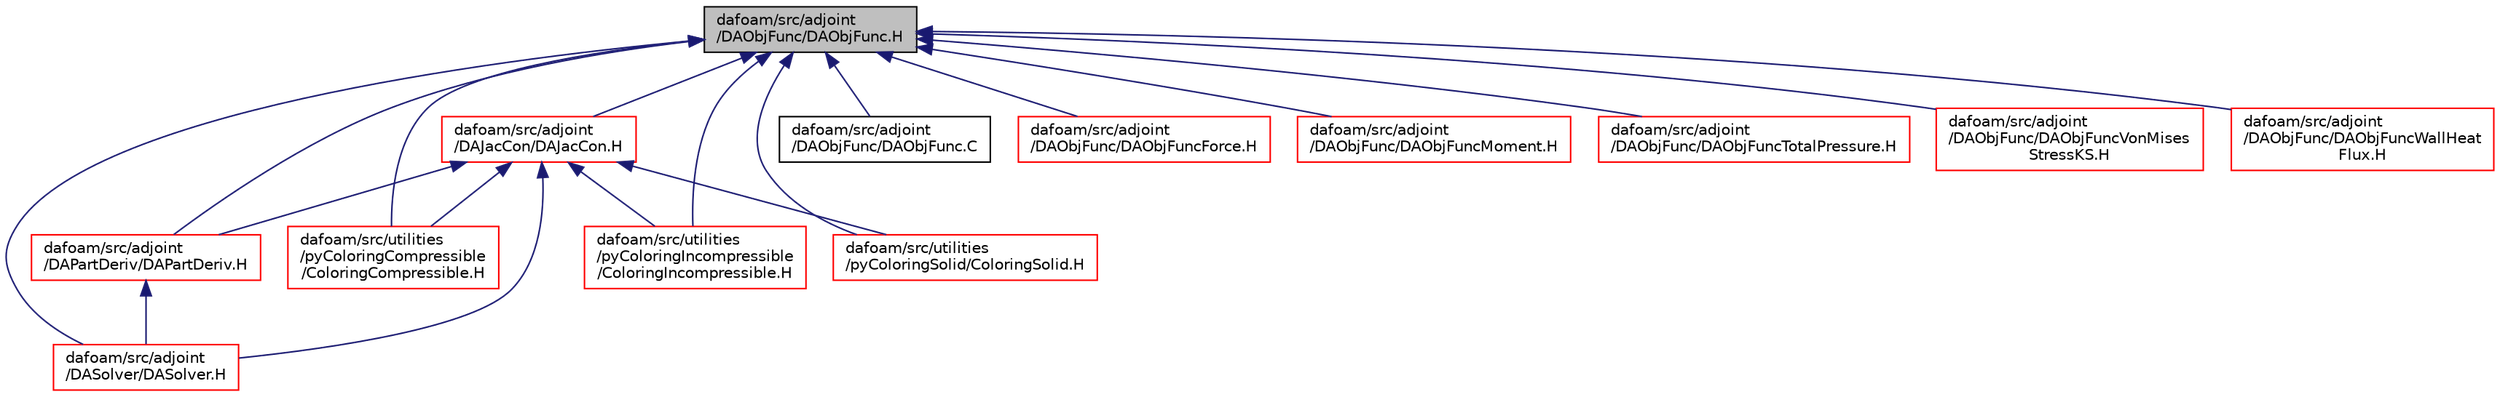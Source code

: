 digraph "dafoam/src/adjoint/DAObjFunc/DAObjFunc.H"
{
  bgcolor="transparent";
  edge [fontname="Helvetica",fontsize="10",labelfontname="Helvetica",labelfontsize="10"];
  node [fontname="Helvetica",fontsize="10",shape=record];
  Node32 [label="dafoam/src/adjoint\l/DAObjFunc/DAObjFunc.H",height=0.2,width=0.4,color="black", fillcolor="grey75", style="filled", fontcolor="black"];
  Node32 -> Node33 [dir="back",color="midnightblue",fontsize="10",style="solid",fontname="Helvetica"];
  Node33 [label="dafoam/src/adjoint\l/DAJacCon/DAJacCon.H",height=0.2,width=0.4,color="red",URL="$DAJacCon_8H.html"];
  Node33 -> Node41 [dir="back",color="midnightblue",fontsize="10",style="solid",fontname="Helvetica"];
  Node41 [label="dafoam/src/adjoint\l/DAPartDeriv/DAPartDeriv.H",height=0.2,width=0.4,color="red",URL="$DAPartDeriv_8H.html"];
  Node41 -> Node59 [dir="back",color="midnightblue",fontsize="10",style="solid",fontname="Helvetica"];
  Node59 [label="dafoam/src/adjoint\l/DASolver/DASolver.H",height=0.2,width=0.4,color="red",URL="$DASolver_8H.html"];
  Node33 -> Node59 [dir="back",color="midnightblue",fontsize="10",style="solid",fontname="Helvetica"];
  Node33 -> Node75 [dir="back",color="midnightblue",fontsize="10",style="solid",fontname="Helvetica"];
  Node75 [label="dafoam/src/utilities\l/pyColoringCompressible\l/ColoringCompressible.H",height=0.2,width=0.4,color="red",URL="$ColoringCompressible_8H.html"];
  Node33 -> Node77 [dir="back",color="midnightblue",fontsize="10",style="solid",fontname="Helvetica"];
  Node77 [label="dafoam/src/utilities\l/pyColoringIncompressible\l/ColoringIncompressible.H",height=0.2,width=0.4,color="red",URL="$ColoringIncompressible_8H.html"];
  Node33 -> Node79 [dir="back",color="midnightblue",fontsize="10",style="solid",fontname="Helvetica"];
  Node79 [label="dafoam/src/utilities\l/pyColoringSolid/ColoringSolid.H",height=0.2,width=0.4,color="red",URL="$ColoringSolid_8H.html"];
  Node32 -> Node81 [dir="back",color="midnightblue",fontsize="10",style="solid",fontname="Helvetica"];
  Node81 [label="dafoam/src/adjoint\l/DAObjFunc/DAObjFunc.C",height=0.2,width=0.4,color="black",URL="$DAObjFunc_8C.html"];
  Node32 -> Node82 [dir="back",color="midnightblue",fontsize="10",style="solid",fontname="Helvetica"];
  Node82 [label="dafoam/src/adjoint\l/DAObjFunc/DAObjFuncForce.H",height=0.2,width=0.4,color="red",URL="$DAObjFuncForce_8H.html"];
  Node32 -> Node84 [dir="back",color="midnightblue",fontsize="10",style="solid",fontname="Helvetica"];
  Node84 [label="dafoam/src/adjoint\l/DAObjFunc/DAObjFuncMoment.H",height=0.2,width=0.4,color="red",URL="$DAObjFuncMoment_8H.html"];
  Node32 -> Node86 [dir="back",color="midnightblue",fontsize="10",style="solid",fontname="Helvetica"];
  Node86 [label="dafoam/src/adjoint\l/DAObjFunc/DAObjFuncTotalPressure.H",height=0.2,width=0.4,color="red",URL="$DAObjFuncTotalPressure_8H.html"];
  Node32 -> Node88 [dir="back",color="midnightblue",fontsize="10",style="solid",fontname="Helvetica"];
  Node88 [label="dafoam/src/adjoint\l/DAObjFunc/DAObjFuncVonMises\lStressKS.H",height=0.2,width=0.4,color="red",URL="$DAObjFuncVonMisesStressKS_8H.html"];
  Node32 -> Node90 [dir="back",color="midnightblue",fontsize="10",style="solid",fontname="Helvetica"];
  Node90 [label="dafoam/src/adjoint\l/DAObjFunc/DAObjFuncWallHeat\lFlux.H",height=0.2,width=0.4,color="red",URL="$DAObjFuncWallHeatFlux_8H.html"];
  Node32 -> Node41 [dir="back",color="midnightblue",fontsize="10",style="solid",fontname="Helvetica"];
  Node32 -> Node59 [dir="back",color="midnightblue",fontsize="10",style="solid",fontname="Helvetica"];
  Node32 -> Node75 [dir="back",color="midnightblue",fontsize="10",style="solid",fontname="Helvetica"];
  Node32 -> Node77 [dir="back",color="midnightblue",fontsize="10",style="solid",fontname="Helvetica"];
  Node32 -> Node79 [dir="back",color="midnightblue",fontsize="10",style="solid",fontname="Helvetica"];
}
